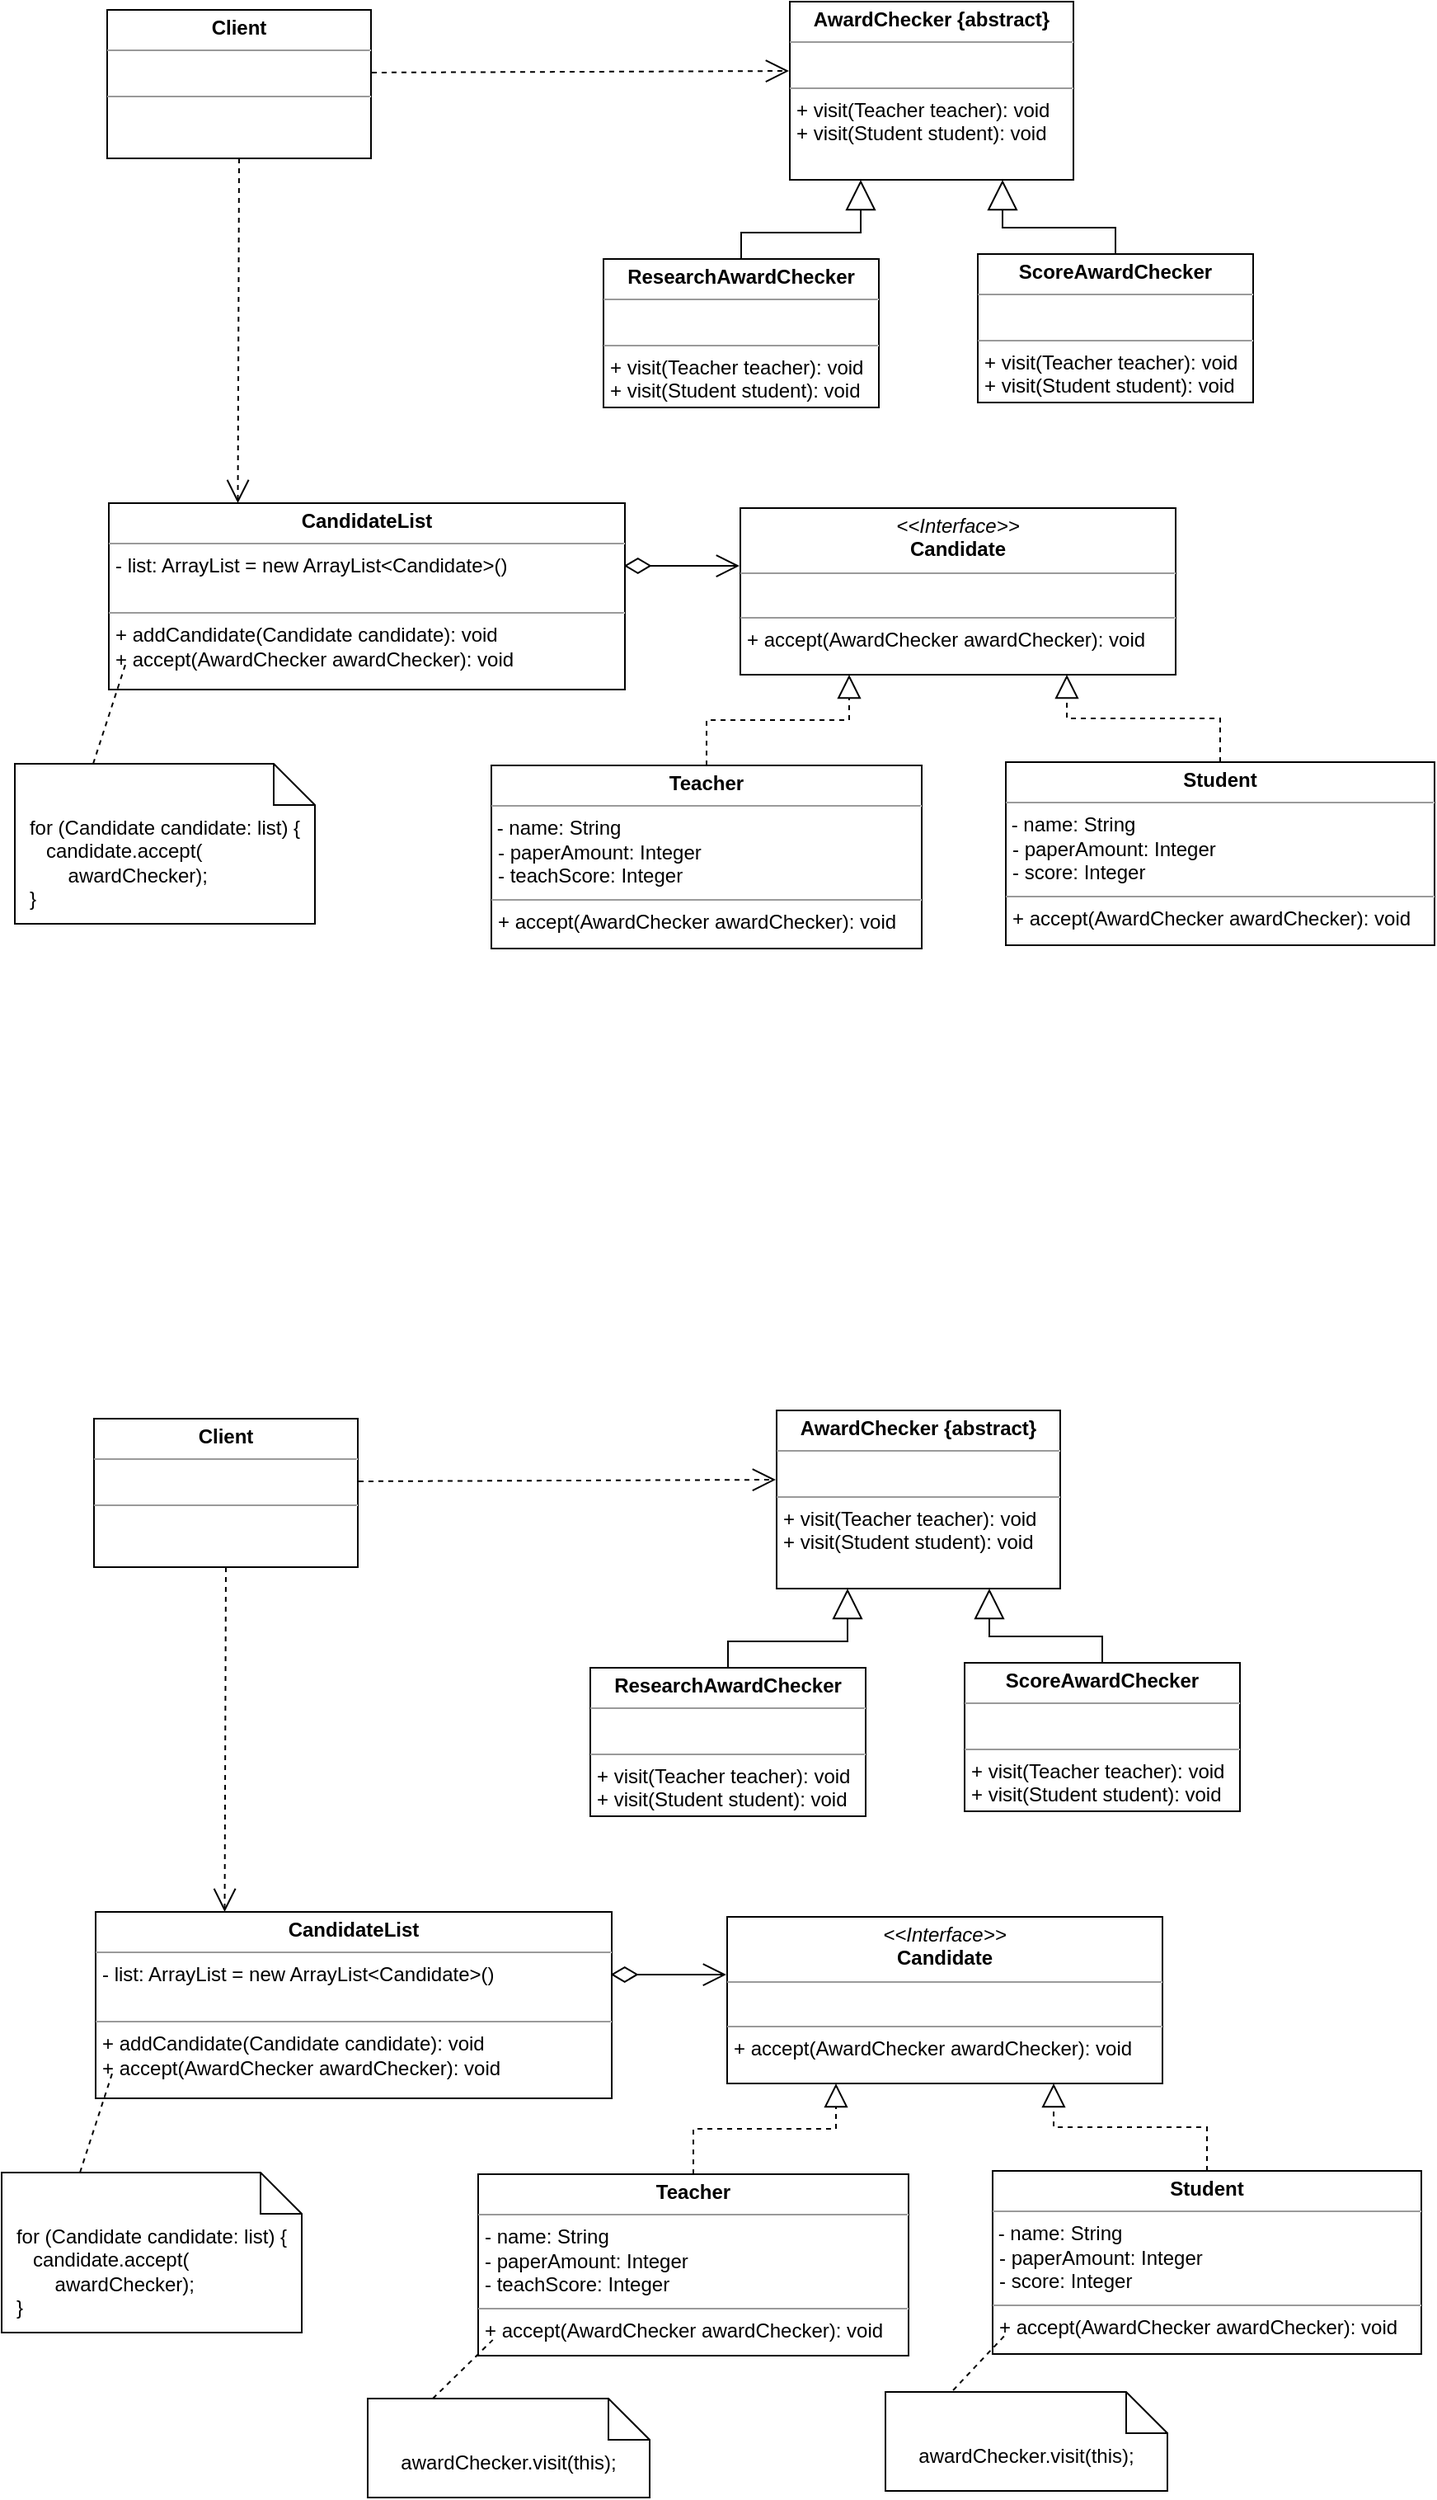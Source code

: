 <mxfile version="19.0.3" type="device"><diagram id="C5RBs43oDa-KdzZeNtuy" name="Page-1"><mxGraphModel dx="1150" dy="1506" grid="0" gridSize="10" guides="0" tooltips="1" connect="1" arrows="1" fold="1" page="0" pageScale="1" pageWidth="827" pageHeight="1169" math="0" shadow="0"><root><mxCell id="WIyWlLk6GJQsqaUBKTNV-0"/><mxCell id="WIyWlLk6GJQsqaUBKTNV-1" parent="WIyWlLk6GJQsqaUBKTNV-0"/><mxCell id="_J3ifRZdR210h9lKitpT-0" value="&lt;p style=&quot;margin:0px;margin-top:4px;text-align:center;&quot;&gt;&lt;b&gt;AwardChecker {abstract}&lt;/b&gt;&lt;/p&gt;&lt;hr size=&quot;1&quot;&gt;&lt;p style=&quot;margin:0px;margin-left:4px;&quot;&gt;&amp;nbsp;&lt;/p&gt;&lt;hr size=&quot;1&quot;&gt;&lt;p style=&quot;margin:0px;margin-left:4px;&quot;&gt;+ visit(Teacher teacher): void&lt;/p&gt;&lt;p style=&quot;margin:0px;margin-left:4px;&quot;&gt;+ visit(Student student): void&lt;/p&gt;" style="verticalAlign=top;align=left;overflow=fill;fontSize=12;fontFamily=Helvetica;html=1;" vertex="1" parent="WIyWlLk6GJQsqaUBKTNV-1"><mxGeometry x="482" y="141" width="172" height="108" as="geometry"/></mxCell><mxCell id="_J3ifRZdR210h9lKitpT-1" value="&lt;p style=&quot;margin:0px;margin-top:4px;text-align:center;&quot;&gt;&lt;i&gt;&amp;lt;&amp;lt;Interface&amp;gt;&amp;gt;&lt;/i&gt;&lt;br&gt;&lt;b&gt;Candidate&lt;/b&gt;&lt;/p&gt;&lt;hr size=&quot;1&quot;&gt;&lt;p style=&quot;margin:0px;margin-left:4px;&quot;&gt;&amp;nbsp;&lt;/p&gt;&lt;hr size=&quot;1&quot;&gt;&lt;p style=&quot;margin:0px;margin-left:4px;&quot;&gt;+ accept(AwardChecker awardChecker): void&lt;br&gt;&lt;br&gt;&lt;/p&gt;" style="verticalAlign=top;align=left;overflow=fill;fontSize=12;fontFamily=Helvetica;html=1;" vertex="1" parent="WIyWlLk6GJQsqaUBKTNV-1"><mxGeometry x="452" y="448" width="264" height="101" as="geometry"/></mxCell><mxCell id="_J3ifRZdR210h9lKitpT-2" value="&lt;p style=&quot;margin:0px;margin-top:4px;text-align:center;&quot;&gt;&lt;b&gt;ResearchAwardChecker&lt;/b&gt;&lt;/p&gt;&lt;hr size=&quot;1&quot;&gt;&lt;p style=&quot;margin:0px;margin-left:4px;&quot;&gt;&amp;nbsp;&lt;/p&gt;&lt;hr size=&quot;1&quot;&gt;&lt;p style=&quot;margin:0px;margin-left:4px;&quot;&gt;+ visit(Teacher teacher): void&lt;/p&gt;&lt;p style=&quot;margin:0px;margin-left:4px;&quot;&gt;+ visit(Student student): void&lt;/p&gt;" style="verticalAlign=top;align=left;overflow=fill;fontSize=12;fontFamily=Helvetica;html=1;" vertex="1" parent="WIyWlLk6GJQsqaUBKTNV-1"><mxGeometry x="369" y="297" width="167" height="90" as="geometry"/></mxCell><mxCell id="_J3ifRZdR210h9lKitpT-3" value="&lt;p style=&quot;margin:0px;margin-top:4px;text-align:center;&quot;&gt;&lt;b&gt;ScoreAwardChecker&lt;/b&gt;&lt;/p&gt;&lt;hr size=&quot;1&quot;&gt;&lt;p style=&quot;margin:0px;margin-left:4px;&quot;&gt;&amp;nbsp;&lt;/p&gt;&lt;hr size=&quot;1&quot;&gt;&lt;p style=&quot;margin:0px;margin-left:4px;&quot;&gt;+ visit(Teacher teacher): void&lt;/p&gt;&lt;p style=&quot;margin:0px;margin-left:4px;&quot;&gt;+ visit(Student student): void&lt;/p&gt;" style="verticalAlign=top;align=left;overflow=fill;fontSize=12;fontFamily=Helvetica;html=1;" vertex="1" parent="WIyWlLk6GJQsqaUBKTNV-1"><mxGeometry x="596" y="294" width="167" height="90" as="geometry"/></mxCell><mxCell id="_J3ifRZdR210h9lKitpT-4" value="&lt;p style=&quot;margin:0px;margin-top:4px;text-align:center;&quot;&gt;&lt;b&gt;Teacher&lt;/b&gt;&lt;/p&gt;&lt;hr size=&quot;1&quot;&gt;&lt;p style=&quot;margin:0px;margin-left:4px;&quot;&gt;- name: String&lt;/p&gt;&lt;p style=&quot;margin:0px;margin-left:4px;&quot;&gt;- paperAmount: Integer&lt;/p&gt;&lt;p style=&quot;margin:0px;margin-left:4px;&quot;&gt;- teachScore: Integer&lt;/p&gt;&lt;hr size=&quot;1&quot;&gt;&lt;p style=&quot;margin:0px;margin-left:4px;&quot;&gt;+ accept(AwardChecker&amp;nbsp;&lt;span style=&quot;background-color: initial;&quot;&gt;awardChecker): void&lt;/span&gt;&lt;/p&gt;" style="verticalAlign=top;align=left;overflow=fill;fontSize=12;fontFamily=Helvetica;html=1;" vertex="1" parent="WIyWlLk6GJQsqaUBKTNV-1"><mxGeometry x="301" y="604" width="261" height="110" as="geometry"/></mxCell><mxCell id="_J3ifRZdR210h9lKitpT-5" value="&lt;p style=&quot;margin:0px;margin-top:4px;text-align:center;&quot;&gt;&lt;b&gt;Student&lt;/b&gt;&lt;/p&gt;&lt;hr size=&quot;1&quot;&gt;&amp;nbsp;- name: String&lt;br&gt;&lt;p style=&quot;margin:0px;margin-left:4px;&quot;&gt;- paperAmount: Integer&lt;/p&gt;&lt;p style=&quot;margin:0px;margin-left:4px;&quot;&gt;- score: Integer&lt;/p&gt;&lt;hr size=&quot;1&quot;&gt;&lt;p style=&quot;margin:0px;margin-left:4px;&quot;&gt;+ accept(AwardChecker awardChecker): void&lt;/p&gt;" style="verticalAlign=top;align=left;overflow=fill;fontSize=12;fontFamily=Helvetica;html=1;" vertex="1" parent="WIyWlLk6GJQsqaUBKTNV-1"><mxGeometry x="613" y="602" width="260" height="111" as="geometry"/></mxCell><mxCell id="_J3ifRZdR210h9lKitpT-6" value="" style="endArrow=block;endSize=16;endFill=0;html=1;rounded=0;exitX=0.5;exitY=0;exitDx=0;exitDy=0;entryX=0.25;entryY=1;entryDx=0;entryDy=0;edgeStyle=orthogonalEdgeStyle;" edge="1" parent="WIyWlLk6GJQsqaUBKTNV-1" source="_J3ifRZdR210h9lKitpT-2" target="_J3ifRZdR210h9lKitpT-0"><mxGeometry width="160" relative="1" as="geometry"><mxPoint x="221" y="419" as="sourcePoint"/><mxPoint x="381" y="419" as="targetPoint"/><Array as="points"><mxPoint x="453" y="281"/><mxPoint x="525" y="281"/></Array></mxGeometry></mxCell><mxCell id="_J3ifRZdR210h9lKitpT-7" value="" style="endArrow=block;endSize=16;endFill=0;html=1;rounded=0;exitX=0.5;exitY=0;exitDx=0;exitDy=0;entryX=0.75;entryY=1;entryDx=0;entryDy=0;edgeStyle=orthogonalEdgeStyle;" edge="1" parent="WIyWlLk6GJQsqaUBKTNV-1" source="_J3ifRZdR210h9lKitpT-3" target="_J3ifRZdR210h9lKitpT-0"><mxGeometry width="160" relative="1" as="geometry"><mxPoint x="733" y="260" as="sourcePoint"/><mxPoint x="893" y="260" as="targetPoint"/><Array as="points"><mxPoint x="680" y="278"/><mxPoint x="611" y="278"/></Array></mxGeometry></mxCell><mxCell id="_J3ifRZdR210h9lKitpT-8" value="" style="endArrow=block;dashed=1;endFill=0;endSize=12;html=1;rounded=0;exitX=0.5;exitY=0;exitDx=0;exitDy=0;entryX=0.25;entryY=1;entryDx=0;entryDy=0;edgeStyle=orthogonalEdgeStyle;" edge="1" parent="WIyWlLk6GJQsqaUBKTNV-1" source="_J3ifRZdR210h9lKitpT-4" target="_J3ifRZdR210h9lKitpT-1"><mxGeometry width="160" relative="1" as="geometry"><mxPoint x="226" y="559" as="sourcePoint"/><mxPoint x="386" y="559" as="targetPoint"/></mxGeometry></mxCell><mxCell id="_J3ifRZdR210h9lKitpT-9" value="" style="endArrow=block;dashed=1;endFill=0;endSize=12;html=1;rounded=0;exitX=0.5;exitY=0;exitDx=0;exitDy=0;entryX=0.75;entryY=1;entryDx=0;entryDy=0;edgeStyle=orthogonalEdgeStyle;" edge="1" parent="WIyWlLk6GJQsqaUBKTNV-1" source="_J3ifRZdR210h9lKitpT-5" target="_J3ifRZdR210h9lKitpT-1"><mxGeometry width="160" relative="1" as="geometry"><mxPoint x="851" y="476" as="sourcePoint"/><mxPoint x="1011" y="476" as="targetPoint"/></mxGeometry></mxCell><mxCell id="_J3ifRZdR210h9lKitpT-10" value="&lt;p style=&quot;margin:0px;margin-top:4px;text-align:center;&quot;&gt;&lt;b&gt;CandidateList&lt;/b&gt;&lt;/p&gt;&lt;hr size=&quot;1&quot;&gt;&lt;p style=&quot;margin:0px;margin-left:4px;&quot;&gt;&lt;span style=&quot;background-color: initial;&quot;&gt;- list: ArrayList = new ArrayList&amp;lt;Candidate&amp;gt;()&amp;nbsp;&amp;nbsp;&lt;/span&gt;&lt;/p&gt;&lt;br&gt;&lt;hr size=&quot;1&quot;&gt;&lt;p style=&quot;margin:0px;margin-left:4px;&quot;&gt;+ addCandidate(Candidate candidate): void&lt;/p&gt;&lt;p style=&quot;margin:0px;margin-left:4px;&quot;&gt;+ accept(AwardChecker awardChecker): void&lt;/p&gt;" style="verticalAlign=top;align=left;overflow=fill;fontSize=12;fontFamily=Helvetica;html=1;" vertex="1" parent="WIyWlLk6GJQsqaUBKTNV-1"><mxGeometry x="69" y="445" width="313" height="113" as="geometry"/></mxCell><mxCell id="_J3ifRZdR210h9lKitpT-11" value="for (Candidate candidate: list) {&lt;br&gt;&lt;div style=&quot;text-align: left;&quot;&gt;&lt;span style=&quot;background-color: initial;&quot;&gt;&amp;nbsp; &amp;nbsp;candidate.accept(&lt;/span&gt;&lt;/div&gt;&lt;div style=&quot;text-align: left;&quot;&gt;&lt;span style=&quot;background-color: initial;&quot;&gt;&amp;nbsp; &amp;nbsp; &amp;nbsp; &amp;nbsp;awardChecker);&lt;/span&gt;&lt;/div&gt;&lt;div style=&quot;text-align: left;&quot;&gt;&lt;span style=&quot;background-color: initial;&quot;&gt;}&lt;/span&gt;&lt;/div&gt;" style="shape=note2;boundedLbl=1;whiteSpace=wrap;html=1;size=25;verticalAlign=top;align=center;" vertex="1" parent="WIyWlLk6GJQsqaUBKTNV-1"><mxGeometry x="12" y="603" width="182" height="97" as="geometry"/></mxCell><mxCell id="_J3ifRZdR210h9lKitpT-12" value="" style="endArrow=none;html=1;rounded=0;exitX=0.261;exitY=0;exitDx=0;exitDy=0;exitPerimeter=0;dashed=1;" edge="1" parent="WIyWlLk6GJQsqaUBKTNV-1" source="_J3ifRZdR210h9lKitpT-11"><mxGeometry relative="1" as="geometry"><mxPoint x="75" y="587" as="sourcePoint"/><mxPoint x="79" y="543" as="targetPoint"/></mxGeometry></mxCell><mxCell id="_J3ifRZdR210h9lKitpT-15" value="&lt;p style=&quot;margin:0px;margin-top:4px;text-align:center;&quot;&gt;&lt;b&gt;Client&lt;/b&gt;&lt;/p&gt;&lt;hr size=&quot;1&quot;&gt;&lt;p style=&quot;margin:0px;margin-left:4px;&quot;&gt;&amp;nbsp;&lt;/p&gt;&lt;hr size=&quot;1&quot;&gt;&lt;p style=&quot;margin:0px;margin-left:4px;&quot;&gt;&amp;nbsp;&lt;/p&gt;" style="verticalAlign=top;align=left;overflow=fill;fontSize=12;fontFamily=Helvetica;html=1;" vertex="1" parent="WIyWlLk6GJQsqaUBKTNV-1"><mxGeometry x="68" y="146" width="160" height="90" as="geometry"/></mxCell><mxCell id="_J3ifRZdR210h9lKitpT-16" value="" style="endArrow=open;endSize=12;dashed=1;html=1;rounded=0;exitX=1.003;exitY=0.422;exitDx=0;exitDy=0;exitPerimeter=0;entryX=-0.003;entryY=0.389;entryDx=0;entryDy=0;entryPerimeter=0;" edge="1" parent="WIyWlLk6GJQsqaUBKTNV-1" source="_J3ifRZdR210h9lKitpT-15" target="_J3ifRZdR210h9lKitpT-0"><mxGeometry width="160" relative="1" as="geometry"><mxPoint x="234" y="181" as="sourcePoint"/><mxPoint x="394" y="181" as="targetPoint"/><Array as="points"/></mxGeometry></mxCell><mxCell id="_J3ifRZdR210h9lKitpT-17" value="" style="endArrow=open;endSize=12;dashed=1;html=1;rounded=0;exitX=0.5;exitY=1;exitDx=0;exitDy=0;entryX=0.25;entryY=0;entryDx=0;entryDy=0;" edge="1" parent="WIyWlLk6GJQsqaUBKTNV-1" source="_J3ifRZdR210h9lKitpT-15" target="_J3ifRZdR210h9lKitpT-10"><mxGeometry width="160" relative="1" as="geometry"><mxPoint x="157" y="274" as="sourcePoint"/><mxPoint x="317" y="274" as="targetPoint"/></mxGeometry></mxCell><mxCell id="_J3ifRZdR210h9lKitpT-18" value="" style="endArrow=open;html=1;endSize=12;startArrow=diamondThin;startSize=14;startFill=0;edgeStyle=orthogonalEdgeStyle;align=left;verticalAlign=bottom;rounded=0;exitX=0.998;exitY=0.336;exitDx=0;exitDy=0;exitPerimeter=0;entryX=-0.002;entryY=0.347;entryDx=0;entryDy=0;entryPerimeter=0;" edge="1" parent="WIyWlLk6GJQsqaUBKTNV-1" source="_J3ifRZdR210h9lKitpT-10" target="_J3ifRZdR210h9lKitpT-1"><mxGeometry x="-1" y="3" relative="1" as="geometry"><mxPoint x="396" y="486" as="sourcePoint"/><mxPoint x="438" y="483" as="targetPoint"/></mxGeometry></mxCell><mxCell id="_J3ifRZdR210h9lKitpT-19" value="awardChecker.visit(this);" style="shape=note2;boundedLbl=1;whiteSpace=wrap;html=1;size=25;verticalAlign=top;align=center;" vertex="1" parent="WIyWlLk6GJQsqaUBKTNV-1"><mxGeometry x="234" y="740" width="171" height="60" as="geometry"/></mxCell><mxCell id="_J3ifRZdR210h9lKitpT-20" value="" style="endArrow=none;html=1;rounded=0;exitX=0.231;exitY=0;exitDx=0;exitDy=0;exitPerimeter=0;entryX=0.034;entryY=0.913;entryDx=0;entryDy=0;entryPerimeter=0;dashed=1;" edge="1" parent="WIyWlLk6GJQsqaUBKTNV-1" source="_J3ifRZdR210h9lKitpT-19" target="_J3ifRZdR210h9lKitpT-4"><mxGeometry relative="1" as="geometry"><mxPoint x="305" y="719" as="sourcePoint"/><mxPoint x="465" y="719" as="targetPoint"/></mxGeometry></mxCell><mxCell id="_J3ifRZdR210h9lKitpT-23" value="&lt;p style=&quot;margin:0px;margin-top:4px;text-align:center;&quot;&gt;&lt;b&gt;AwardChecker {abstract}&lt;/b&gt;&lt;/p&gt;&lt;hr size=&quot;1&quot;&gt;&lt;p style=&quot;margin:0px;margin-left:4px;&quot;&gt;&amp;nbsp;&lt;/p&gt;&lt;hr size=&quot;1&quot;&gt;&lt;p style=&quot;margin:0px;margin-left:4px;&quot;&gt;+ visit(Teacher teacher): void&lt;/p&gt;&lt;p style=&quot;margin:0px;margin-left:4px;&quot;&gt;+ visit(Student student): void&lt;/p&gt;" style="verticalAlign=top;align=left;overflow=fill;fontSize=12;fontFamily=Helvetica;html=1;" vertex="1" parent="WIyWlLk6GJQsqaUBKTNV-1"><mxGeometry x="490" y="-713" width="172" height="108" as="geometry"/></mxCell><mxCell id="_J3ifRZdR210h9lKitpT-24" value="&lt;p style=&quot;margin:0px;margin-top:4px;text-align:center;&quot;&gt;&lt;i&gt;&amp;lt;&amp;lt;Interface&amp;gt;&amp;gt;&lt;/i&gt;&lt;br&gt;&lt;b&gt;Candidate&lt;/b&gt;&lt;/p&gt;&lt;hr size=&quot;1&quot;&gt;&lt;p style=&quot;margin:0px;margin-left:4px;&quot;&gt;&amp;nbsp;&lt;/p&gt;&lt;hr size=&quot;1&quot;&gt;&lt;p style=&quot;margin:0px;margin-left:4px;&quot;&gt;+ accept(AwardChecker awardChecker): void&lt;br&gt;&lt;br&gt;&lt;/p&gt;" style="verticalAlign=top;align=left;overflow=fill;fontSize=12;fontFamily=Helvetica;html=1;" vertex="1" parent="WIyWlLk6GJQsqaUBKTNV-1"><mxGeometry x="460" y="-406" width="264" height="101" as="geometry"/></mxCell><mxCell id="_J3ifRZdR210h9lKitpT-25" value="&lt;p style=&quot;margin:0px;margin-top:4px;text-align:center;&quot;&gt;&lt;b&gt;ResearchAwardChecker&lt;/b&gt;&lt;/p&gt;&lt;hr size=&quot;1&quot;&gt;&lt;p style=&quot;margin:0px;margin-left:4px;&quot;&gt;&amp;nbsp;&lt;/p&gt;&lt;hr size=&quot;1&quot;&gt;&lt;p style=&quot;margin:0px;margin-left:4px;&quot;&gt;+ visit(Teacher teacher): void&lt;/p&gt;&lt;p style=&quot;margin:0px;margin-left:4px;&quot;&gt;+ visit(Student student): void&lt;/p&gt;" style="verticalAlign=top;align=left;overflow=fill;fontSize=12;fontFamily=Helvetica;html=1;" vertex="1" parent="WIyWlLk6GJQsqaUBKTNV-1"><mxGeometry x="377" y="-557" width="167" height="90" as="geometry"/></mxCell><mxCell id="_J3ifRZdR210h9lKitpT-26" value="&lt;p style=&quot;margin:0px;margin-top:4px;text-align:center;&quot;&gt;&lt;b&gt;ScoreAwardChecker&lt;/b&gt;&lt;/p&gt;&lt;hr size=&quot;1&quot;&gt;&lt;p style=&quot;margin:0px;margin-left:4px;&quot;&gt;&amp;nbsp;&lt;/p&gt;&lt;hr size=&quot;1&quot;&gt;&lt;p style=&quot;margin:0px;margin-left:4px;&quot;&gt;+ visit(Teacher teacher): void&lt;/p&gt;&lt;p style=&quot;margin:0px;margin-left:4px;&quot;&gt;+ visit(Student student): void&lt;/p&gt;" style="verticalAlign=top;align=left;overflow=fill;fontSize=12;fontFamily=Helvetica;html=1;" vertex="1" parent="WIyWlLk6GJQsqaUBKTNV-1"><mxGeometry x="604" y="-560" width="167" height="90" as="geometry"/></mxCell><mxCell id="_J3ifRZdR210h9lKitpT-27" value="&lt;p style=&quot;margin:0px;margin-top:4px;text-align:center;&quot;&gt;&lt;b&gt;Teacher&lt;/b&gt;&lt;/p&gt;&lt;hr size=&quot;1&quot;&gt;&amp;nbsp;- name: String&lt;br&gt;&lt;p style=&quot;margin:0px;margin-left:4px;&quot;&gt;- paperAmount: Integer&lt;/p&gt;&lt;p style=&quot;margin:0px;margin-left:4px;&quot;&gt;- teachScore: Integer&lt;/p&gt;&lt;hr size=&quot;1&quot;&gt;&lt;p style=&quot;margin:0px;margin-left:4px;&quot;&gt;+ accept(AwardChecker&amp;nbsp;&lt;span style=&quot;background-color: initial;&quot;&gt;awardChecker): void&lt;/span&gt;&lt;/p&gt;" style="verticalAlign=top;align=left;overflow=fill;fontSize=12;fontFamily=Helvetica;html=1;" vertex="1" parent="WIyWlLk6GJQsqaUBKTNV-1"><mxGeometry x="309" y="-250" width="261" height="111" as="geometry"/></mxCell><mxCell id="_J3ifRZdR210h9lKitpT-28" value="&lt;p style=&quot;margin:0px;margin-top:4px;text-align:center;&quot;&gt;&lt;b&gt;Student&lt;/b&gt;&lt;/p&gt;&lt;hr size=&quot;1&quot;&gt;&amp;nbsp;- name: String&lt;br&gt;&lt;p style=&quot;margin:0px;margin-left:4px;&quot;&gt;- paperAmount: Integer&lt;/p&gt;&lt;p style=&quot;margin:0px;margin-left:4px;&quot;&gt;- score: Integer&lt;/p&gt;&lt;hr size=&quot;1&quot;&gt;&lt;p style=&quot;margin:0px;margin-left:4px;&quot;&gt;+ accept(AwardChecker awardChecker): void&lt;/p&gt;" style="verticalAlign=top;align=left;overflow=fill;fontSize=12;fontFamily=Helvetica;html=1;" vertex="1" parent="WIyWlLk6GJQsqaUBKTNV-1"><mxGeometry x="621" y="-252" width="260" height="111" as="geometry"/></mxCell><mxCell id="_J3ifRZdR210h9lKitpT-29" value="" style="endArrow=block;endSize=16;endFill=0;html=1;rounded=0;exitX=0.5;exitY=0;exitDx=0;exitDy=0;entryX=0.25;entryY=1;entryDx=0;entryDy=0;edgeStyle=orthogonalEdgeStyle;" edge="1" source="_J3ifRZdR210h9lKitpT-25" target="_J3ifRZdR210h9lKitpT-23" parent="WIyWlLk6GJQsqaUBKTNV-1"><mxGeometry width="160" relative="1" as="geometry"><mxPoint x="229" y="-435" as="sourcePoint"/><mxPoint x="389" y="-435" as="targetPoint"/><Array as="points"><mxPoint x="461" y="-573"/><mxPoint x="533" y="-573"/></Array></mxGeometry></mxCell><mxCell id="_J3ifRZdR210h9lKitpT-30" value="" style="endArrow=block;endSize=16;endFill=0;html=1;rounded=0;exitX=0.5;exitY=0;exitDx=0;exitDy=0;entryX=0.75;entryY=1;entryDx=0;entryDy=0;edgeStyle=orthogonalEdgeStyle;" edge="1" source="_J3ifRZdR210h9lKitpT-26" target="_J3ifRZdR210h9lKitpT-23" parent="WIyWlLk6GJQsqaUBKTNV-1"><mxGeometry width="160" relative="1" as="geometry"><mxPoint x="741" y="-594" as="sourcePoint"/><mxPoint x="901" y="-594" as="targetPoint"/><Array as="points"><mxPoint x="688" y="-576"/><mxPoint x="619" y="-576"/></Array></mxGeometry></mxCell><mxCell id="_J3ifRZdR210h9lKitpT-31" value="" style="endArrow=block;dashed=1;endFill=0;endSize=12;html=1;rounded=0;exitX=0.5;exitY=0;exitDx=0;exitDy=0;entryX=0.25;entryY=1;entryDx=0;entryDy=0;edgeStyle=orthogonalEdgeStyle;" edge="1" source="_J3ifRZdR210h9lKitpT-27" target="_J3ifRZdR210h9lKitpT-24" parent="WIyWlLk6GJQsqaUBKTNV-1"><mxGeometry width="160" relative="1" as="geometry"><mxPoint x="234" y="-295" as="sourcePoint"/><mxPoint x="394" y="-295" as="targetPoint"/></mxGeometry></mxCell><mxCell id="_J3ifRZdR210h9lKitpT-32" value="" style="endArrow=block;dashed=1;endFill=0;endSize=12;html=1;rounded=0;exitX=0.5;exitY=0;exitDx=0;exitDy=0;entryX=0.75;entryY=1;entryDx=0;entryDy=0;edgeStyle=orthogonalEdgeStyle;" edge="1" source="_J3ifRZdR210h9lKitpT-28" target="_J3ifRZdR210h9lKitpT-24" parent="WIyWlLk6GJQsqaUBKTNV-1"><mxGeometry width="160" relative="1" as="geometry"><mxPoint x="859" y="-378" as="sourcePoint"/><mxPoint x="1019" y="-378" as="targetPoint"/></mxGeometry></mxCell><mxCell id="_J3ifRZdR210h9lKitpT-33" value="&lt;p style=&quot;margin:0px;margin-top:4px;text-align:center;&quot;&gt;&lt;b&gt;CandidateList&lt;/b&gt;&lt;/p&gt;&lt;hr size=&quot;1&quot;&gt;&lt;p style=&quot;margin:0px;margin-left:4px;&quot;&gt;&lt;span style=&quot;background-color: initial;&quot;&gt;- list: ArrayList = new ArrayList&amp;lt;Candidate&amp;gt;()&amp;nbsp;&amp;nbsp;&lt;/span&gt;&lt;/p&gt;&lt;br&gt;&lt;hr size=&quot;1&quot;&gt;&lt;p style=&quot;margin:0px;margin-left:4px;&quot;&gt;+ addCandidate(Candidate candidate): void&lt;/p&gt;&lt;p style=&quot;margin:0px;margin-left:4px;&quot;&gt;+ accept(AwardChecker awardChecker): void&lt;/p&gt;" style="verticalAlign=top;align=left;overflow=fill;fontSize=12;fontFamily=Helvetica;html=1;" vertex="1" parent="WIyWlLk6GJQsqaUBKTNV-1"><mxGeometry x="77" y="-409" width="313" height="113" as="geometry"/></mxCell><mxCell id="_J3ifRZdR210h9lKitpT-34" value="for (Candidate candidate: list) {&lt;br&gt;&lt;div style=&quot;text-align: left;&quot;&gt;&lt;span style=&quot;background-color: initial;&quot;&gt;&amp;nbsp; &amp;nbsp;candidate.accept(&lt;/span&gt;&lt;/div&gt;&lt;div style=&quot;text-align: left;&quot;&gt;&lt;span style=&quot;background-color: initial;&quot;&gt;&amp;nbsp; &amp;nbsp; &amp;nbsp; &amp;nbsp;awardChecker);&lt;/span&gt;&lt;/div&gt;&lt;div style=&quot;text-align: left;&quot;&gt;&lt;span style=&quot;background-color: initial;&quot;&gt;}&lt;/span&gt;&lt;/div&gt;" style="shape=note2;boundedLbl=1;whiteSpace=wrap;html=1;size=25;verticalAlign=top;align=center;" vertex="1" parent="WIyWlLk6GJQsqaUBKTNV-1"><mxGeometry x="20" y="-251" width="182" height="97" as="geometry"/></mxCell><mxCell id="_J3ifRZdR210h9lKitpT-35" value="" style="endArrow=none;html=1;rounded=0;exitX=0.261;exitY=0;exitDx=0;exitDy=0;exitPerimeter=0;dashed=1;" edge="1" source="_J3ifRZdR210h9lKitpT-34" parent="WIyWlLk6GJQsqaUBKTNV-1"><mxGeometry relative="1" as="geometry"><mxPoint x="83" y="-267" as="sourcePoint"/><mxPoint x="87" y="-311" as="targetPoint"/></mxGeometry></mxCell><mxCell id="_J3ifRZdR210h9lKitpT-36" value="&lt;p style=&quot;margin:0px;margin-top:4px;text-align:center;&quot;&gt;&lt;b&gt;Client&lt;/b&gt;&lt;/p&gt;&lt;hr size=&quot;1&quot;&gt;&lt;p style=&quot;margin:0px;margin-left:4px;&quot;&gt;&amp;nbsp;&lt;/p&gt;&lt;hr size=&quot;1&quot;&gt;&lt;p style=&quot;margin:0px;margin-left:4px;&quot;&gt;&amp;nbsp;&lt;/p&gt;" style="verticalAlign=top;align=left;overflow=fill;fontSize=12;fontFamily=Helvetica;html=1;" vertex="1" parent="WIyWlLk6GJQsqaUBKTNV-1"><mxGeometry x="76" y="-708" width="160" height="90" as="geometry"/></mxCell><mxCell id="_J3ifRZdR210h9lKitpT-37" value="" style="endArrow=open;endSize=12;dashed=1;html=1;rounded=0;exitX=1.003;exitY=0.422;exitDx=0;exitDy=0;exitPerimeter=0;entryX=-0.003;entryY=0.389;entryDx=0;entryDy=0;entryPerimeter=0;" edge="1" source="_J3ifRZdR210h9lKitpT-36" target="_J3ifRZdR210h9lKitpT-23" parent="WIyWlLk6GJQsqaUBKTNV-1"><mxGeometry width="160" relative="1" as="geometry"><mxPoint x="242" y="-673" as="sourcePoint"/><mxPoint x="402" y="-673" as="targetPoint"/><Array as="points"/></mxGeometry></mxCell><mxCell id="_J3ifRZdR210h9lKitpT-38" value="" style="endArrow=open;endSize=12;dashed=1;html=1;rounded=0;exitX=0.5;exitY=1;exitDx=0;exitDy=0;entryX=0.25;entryY=0;entryDx=0;entryDy=0;" edge="1" source="_J3ifRZdR210h9lKitpT-36" target="_J3ifRZdR210h9lKitpT-33" parent="WIyWlLk6GJQsqaUBKTNV-1"><mxGeometry width="160" relative="1" as="geometry"><mxPoint x="165" y="-580" as="sourcePoint"/><mxPoint x="325" y="-580" as="targetPoint"/></mxGeometry></mxCell><mxCell id="_J3ifRZdR210h9lKitpT-39" value="" style="endArrow=open;html=1;endSize=12;startArrow=diamondThin;startSize=14;startFill=0;edgeStyle=orthogonalEdgeStyle;align=left;verticalAlign=bottom;rounded=0;exitX=0.998;exitY=0.336;exitDx=0;exitDy=0;exitPerimeter=0;entryX=-0.002;entryY=0.347;entryDx=0;entryDy=0;entryPerimeter=0;" edge="1" source="_J3ifRZdR210h9lKitpT-33" target="_J3ifRZdR210h9lKitpT-24" parent="WIyWlLk6GJQsqaUBKTNV-1"><mxGeometry x="-1" y="3" relative="1" as="geometry"><mxPoint x="404" y="-368" as="sourcePoint"/><mxPoint x="446" y="-371" as="targetPoint"/></mxGeometry></mxCell><mxCell id="_J3ifRZdR210h9lKitpT-42" value="awardChecker.visit(this);" style="shape=note2;boundedLbl=1;whiteSpace=wrap;html=1;size=25;verticalAlign=top;align=center;" vertex="1" parent="WIyWlLk6GJQsqaUBKTNV-1"><mxGeometry x="548" y="736" width="171" height="60" as="geometry"/></mxCell><mxCell id="_J3ifRZdR210h9lKitpT-43" value="" style="endArrow=none;html=1;rounded=0;dashed=1;exitX=0.24;exitY=-0.017;exitDx=0;exitDy=0;exitPerimeter=0;entryX=0.031;entryY=0.892;entryDx=0;entryDy=0;entryPerimeter=0;" edge="1" parent="WIyWlLk6GJQsqaUBKTNV-1" source="_J3ifRZdR210h9lKitpT-42" target="_J3ifRZdR210h9lKitpT-5"><mxGeometry relative="1" as="geometry"><mxPoint x="590" y="722" as="sourcePoint"/><mxPoint x="621" y="687" as="targetPoint"/></mxGeometry></mxCell></root></mxGraphModel></diagram></mxfile>